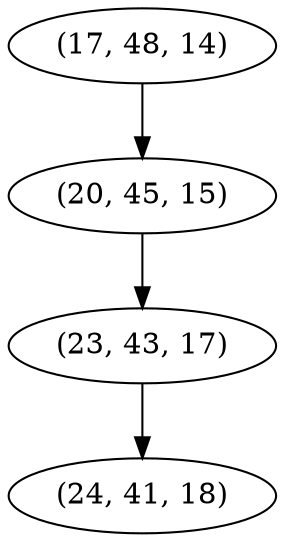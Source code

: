 digraph tree {
    "(17, 48, 14)";
    "(20, 45, 15)";
    "(23, 43, 17)";
    "(24, 41, 18)";
    "(17, 48, 14)" -> "(20, 45, 15)";
    "(20, 45, 15)" -> "(23, 43, 17)";
    "(23, 43, 17)" -> "(24, 41, 18)";
}
